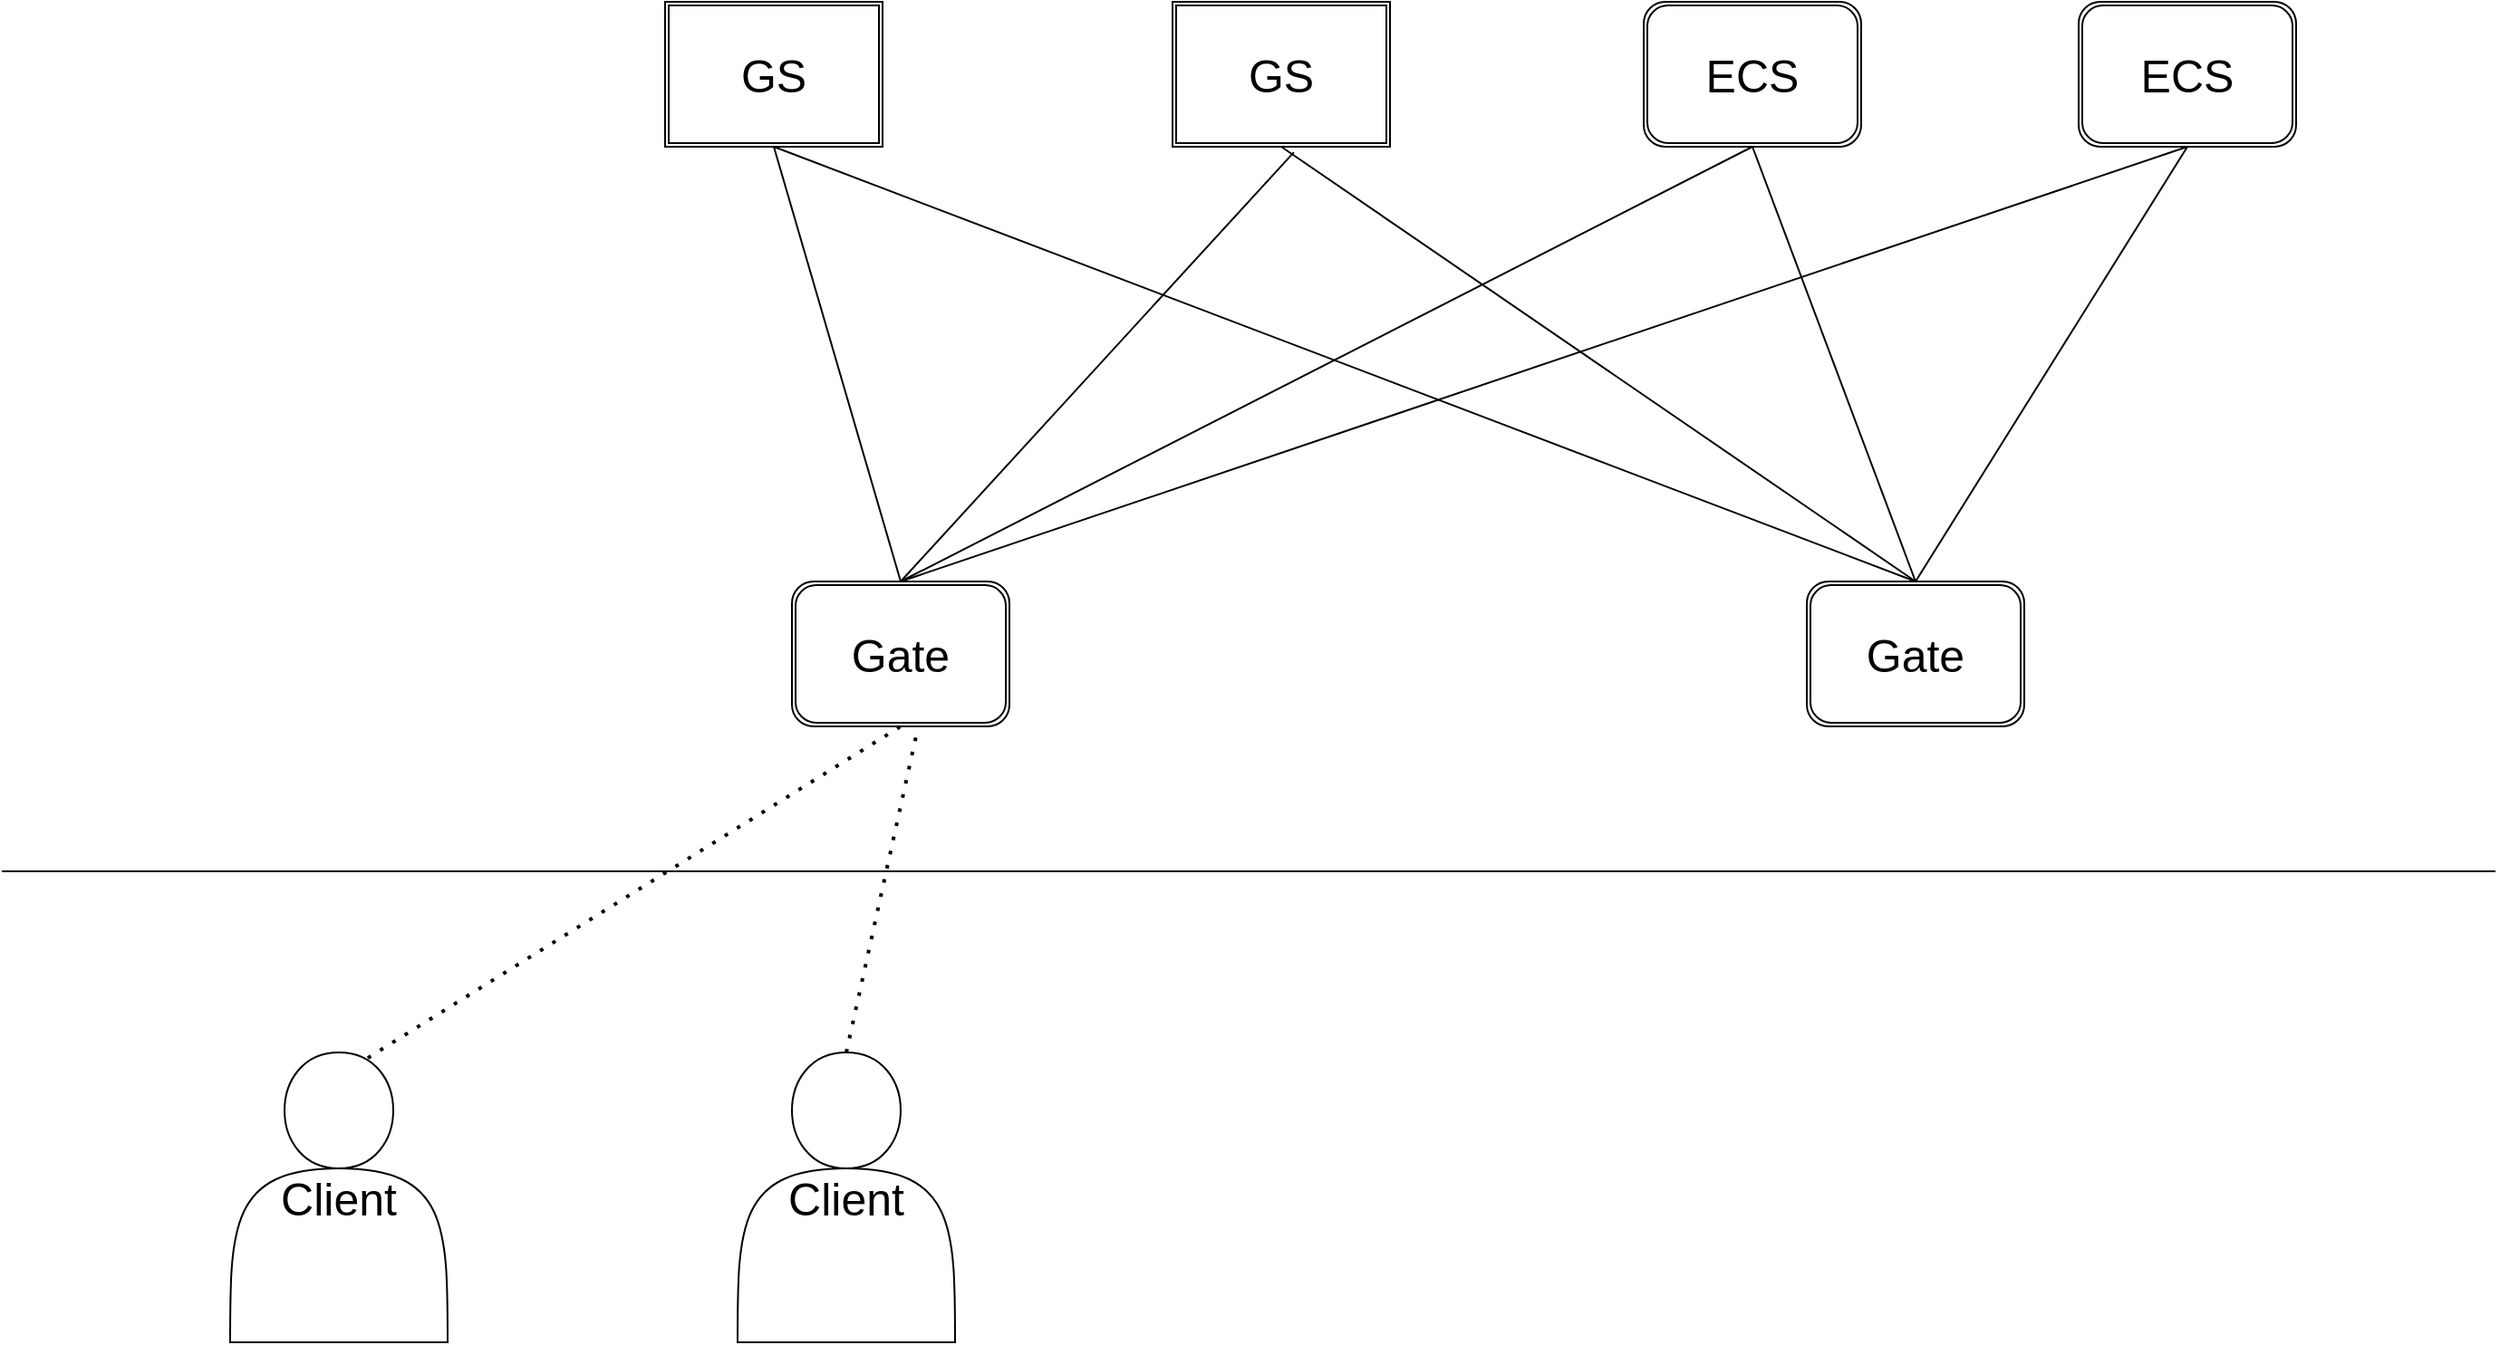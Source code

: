 <mxfile version="15.5.5" type="github">
  <diagram id="WGgWUmGZT2Jk0cvahEpU" name="Page-1">
    <mxGraphModel dx="1996" dy="1194" grid="1" gridSize="10" guides="1" tooltips="1" connect="1" arrows="1" fold="1" page="1" pageScale="1" pageWidth="827" pageHeight="1169" math="0" shadow="0">
      <root>
        <mxCell id="0" />
        <mxCell id="1" parent="0" />
        <mxCell id="bAA2NJKmLl2GwqOg0kJM-2" value="" style="endArrow=none;html=1;rounded=0;" parent="1" edge="1">
          <mxGeometry width="50" height="50" relative="1" as="geometry">
            <mxPoint x="4" y="760" as="sourcePoint" />
            <mxPoint x="1380" y="760" as="targetPoint" />
          </mxGeometry>
        </mxCell>
        <mxCell id="thyLyaAhH_RBEbwXxCyl-1" value="&lt;font style=&quot;font-size: 25px&quot;&gt;Client&lt;/font&gt;" style="shape=actor;whiteSpace=wrap;html=1;" vertex="1" parent="1">
          <mxGeometry x="130" y="860" width="120" height="160" as="geometry" />
        </mxCell>
        <mxCell id="thyLyaAhH_RBEbwXxCyl-2" value="&lt;font style=&quot;font-size: 25px&quot;&gt;Client&lt;/font&gt;" style="shape=actor;whiteSpace=wrap;html=1;" vertex="1" parent="1">
          <mxGeometry x="410" y="860" width="120" height="160" as="geometry" />
        </mxCell>
        <mxCell id="thyLyaAhH_RBEbwXxCyl-3" value="Gate" style="shape=ext;double=1;rounded=1;whiteSpace=wrap;html=1;fontSize=25;" vertex="1" parent="1">
          <mxGeometry x="440" y="600" width="120" height="80" as="geometry" />
        </mxCell>
        <mxCell id="thyLyaAhH_RBEbwXxCyl-4" value="Gate" style="shape=ext;double=1;rounded=1;whiteSpace=wrap;html=1;fontSize=25;" vertex="1" parent="1">
          <mxGeometry x="1000" y="600" width="120" height="80" as="geometry" />
        </mxCell>
        <mxCell id="thyLyaAhH_RBEbwXxCyl-6" value="GS" style="shape=ext;double=1;rounded=0;whiteSpace=wrap;html=1;fontSize=25;" vertex="1" parent="1">
          <mxGeometry x="370" y="280" width="120" height="80" as="geometry" />
        </mxCell>
        <mxCell id="thyLyaAhH_RBEbwXxCyl-7" value="GS" style="shape=ext;double=1;rounded=0;whiteSpace=wrap;html=1;fontSize=25;" vertex="1" parent="1">
          <mxGeometry x="650" y="280" width="120" height="80" as="geometry" />
        </mxCell>
        <mxCell id="thyLyaAhH_RBEbwXxCyl-8" value="ECS" style="shape=ext;double=1;rounded=1;whiteSpace=wrap;html=1;fontSize=25;" vertex="1" parent="1">
          <mxGeometry x="910" y="280" width="120" height="80" as="geometry" />
        </mxCell>
        <mxCell id="thyLyaAhH_RBEbwXxCyl-9" value="ECS" style="shape=ext;double=1;rounded=1;whiteSpace=wrap;html=1;fontSize=25;" vertex="1" parent="1">
          <mxGeometry x="1150" y="280" width="120" height="80" as="geometry" />
        </mxCell>
        <mxCell id="thyLyaAhH_RBEbwXxCyl-10" value="" style="endArrow=none;dashed=1;html=1;dashPattern=1 3;strokeWidth=2;rounded=0;fontSize=25;exitX=0.5;exitY=0;exitDx=0;exitDy=0;entryX=0.575;entryY=1.038;entryDx=0;entryDy=0;entryPerimeter=0;" edge="1" parent="1" source="thyLyaAhH_RBEbwXxCyl-2" target="thyLyaAhH_RBEbwXxCyl-3">
          <mxGeometry width="50" height="50" relative="1" as="geometry">
            <mxPoint x="310" y="750" as="sourcePoint" />
            <mxPoint x="440" y="650" as="targetPoint" />
          </mxGeometry>
        </mxCell>
        <mxCell id="thyLyaAhH_RBEbwXxCyl-11" value="" style="endArrow=none;dashed=1;html=1;dashPattern=1 3;strokeWidth=2;rounded=0;fontSize=25;exitX=0.633;exitY=0.019;exitDx=0;exitDy=0;exitPerimeter=0;entryX=0.5;entryY=1;entryDx=0;entryDy=0;" edge="1" parent="1" source="thyLyaAhH_RBEbwXxCyl-1" target="thyLyaAhH_RBEbwXxCyl-3">
          <mxGeometry width="50" height="50" relative="1" as="geometry">
            <mxPoint x="270" y="700" as="sourcePoint" />
            <mxPoint x="320" y="650" as="targetPoint" />
          </mxGeometry>
        </mxCell>
        <mxCell id="thyLyaAhH_RBEbwXxCyl-13" value="" style="endArrow=none;html=1;rounded=0;fontSize=25;entryX=0.5;entryY=1;entryDx=0;entryDy=0;exitX=0.5;exitY=0;exitDx=0;exitDy=0;" edge="1" parent="1" source="thyLyaAhH_RBEbwXxCyl-3" target="thyLyaAhH_RBEbwXxCyl-6">
          <mxGeometry width="50" height="50" relative="1" as="geometry">
            <mxPoint x="800" y="520" as="sourcePoint" />
            <mxPoint x="850" y="470" as="targetPoint" />
          </mxGeometry>
        </mxCell>
        <mxCell id="thyLyaAhH_RBEbwXxCyl-14" value="" style="endArrow=none;html=1;rounded=0;fontSize=25;entryX=0.5;entryY=1;entryDx=0;entryDy=0;exitX=0.5;exitY=0;exitDx=0;exitDy=0;" edge="1" parent="1" source="thyLyaAhH_RBEbwXxCyl-4" target="thyLyaAhH_RBEbwXxCyl-6">
          <mxGeometry width="50" height="50" relative="1" as="geometry">
            <mxPoint x="800" y="520" as="sourcePoint" />
            <mxPoint x="850" y="470" as="targetPoint" />
          </mxGeometry>
        </mxCell>
        <mxCell id="thyLyaAhH_RBEbwXxCyl-15" value="" style="endArrow=none;html=1;rounded=0;fontSize=25;entryX=0.558;entryY=1.038;entryDx=0;entryDy=0;entryPerimeter=0;exitX=0.5;exitY=0;exitDx=0;exitDy=0;" edge="1" parent="1" source="thyLyaAhH_RBEbwXxCyl-3" target="thyLyaAhH_RBEbwXxCyl-7">
          <mxGeometry width="50" height="50" relative="1" as="geometry">
            <mxPoint x="800" y="520" as="sourcePoint" />
            <mxPoint x="850" y="470" as="targetPoint" />
          </mxGeometry>
        </mxCell>
        <mxCell id="thyLyaAhH_RBEbwXxCyl-16" value="" style="endArrow=none;html=1;rounded=0;fontSize=25;entryX=0.5;entryY=1;entryDx=0;entryDy=0;exitX=0.5;exitY=0;exitDx=0;exitDy=0;" edge="1" parent="1" source="thyLyaAhH_RBEbwXxCyl-4" target="thyLyaAhH_RBEbwXxCyl-7">
          <mxGeometry width="50" height="50" relative="1" as="geometry">
            <mxPoint x="800" y="520" as="sourcePoint" />
            <mxPoint x="850" y="470" as="targetPoint" />
          </mxGeometry>
        </mxCell>
        <mxCell id="thyLyaAhH_RBEbwXxCyl-17" value="" style="endArrow=none;html=1;rounded=0;fontSize=25;exitX=0.5;exitY=0;exitDx=0;exitDy=0;entryX=0.5;entryY=1;entryDx=0;entryDy=0;" edge="1" parent="1" source="thyLyaAhH_RBEbwXxCyl-3" target="thyLyaAhH_RBEbwXxCyl-8">
          <mxGeometry width="50" height="50" relative="1" as="geometry">
            <mxPoint x="800" y="520" as="sourcePoint" />
            <mxPoint x="850" y="470" as="targetPoint" />
          </mxGeometry>
        </mxCell>
        <mxCell id="thyLyaAhH_RBEbwXxCyl-18" value="" style="endArrow=none;html=1;rounded=0;fontSize=25;exitX=0.5;exitY=0;exitDx=0;exitDy=0;entryX=0.5;entryY=1;entryDx=0;entryDy=0;" edge="1" parent="1" source="thyLyaAhH_RBEbwXxCyl-3" target="thyLyaAhH_RBEbwXxCyl-9">
          <mxGeometry width="50" height="50" relative="1" as="geometry">
            <mxPoint x="800" y="520" as="sourcePoint" />
            <mxPoint x="850" y="470" as="targetPoint" />
          </mxGeometry>
        </mxCell>
        <mxCell id="thyLyaAhH_RBEbwXxCyl-19" value="" style="endArrow=none;html=1;rounded=0;fontSize=25;exitX=0.5;exitY=0;exitDx=0;exitDy=0;" edge="1" parent="1" source="thyLyaAhH_RBEbwXxCyl-4">
          <mxGeometry width="50" height="50" relative="1" as="geometry">
            <mxPoint x="1060" y="590" as="sourcePoint" />
            <mxPoint x="970" y="360" as="targetPoint" />
          </mxGeometry>
        </mxCell>
        <mxCell id="thyLyaAhH_RBEbwXxCyl-20" value="" style="endArrow=none;html=1;rounded=0;fontSize=25;entryX=0.5;entryY=1;entryDx=0;entryDy=0;exitX=0.5;exitY=0;exitDx=0;exitDy=0;" edge="1" parent="1" source="thyLyaAhH_RBEbwXxCyl-4" target="thyLyaAhH_RBEbwXxCyl-9">
          <mxGeometry width="50" height="50" relative="1" as="geometry">
            <mxPoint x="1060" y="590" as="sourcePoint" />
            <mxPoint x="850" y="470" as="targetPoint" />
          </mxGeometry>
        </mxCell>
      </root>
    </mxGraphModel>
  </diagram>
</mxfile>
